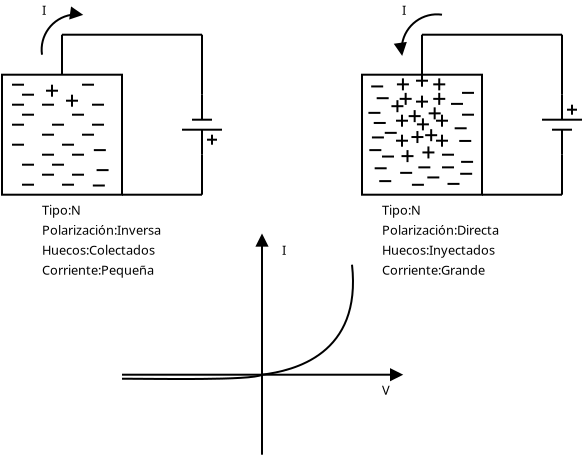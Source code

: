 <?xml version="1.0" encoding="UTF-8"?>
<dia:diagram xmlns:dia="http://www.lysator.liu.se/~alla/dia/">
  <dia:layer name="Fondo" visible="true" active="true">
    <dia:object type="Flowchart - Box" version="0" id="O0">
      <dia:attribute name="obj_pos">
        <dia:point val="15,10"/>
      </dia:attribute>
      <dia:attribute name="obj_bb">
        <dia:rectangle val="14.95,9.95;21.05,16.05"/>
      </dia:attribute>
      <dia:attribute name="elem_corner">
        <dia:point val="15,10"/>
      </dia:attribute>
      <dia:attribute name="elem_width">
        <dia:real val="6"/>
      </dia:attribute>
      <dia:attribute name="elem_height">
        <dia:real val="6"/>
      </dia:attribute>
      <dia:attribute name="show_background">
        <dia:boolean val="true"/>
      </dia:attribute>
      <dia:attribute name="padding">
        <dia:real val="0.5"/>
      </dia:attribute>
      <dia:attribute name="text">
        <dia:composite type="text">
          <dia:attribute name="string">
            <dia:string>##</dia:string>
          </dia:attribute>
          <dia:attribute name="font">
            <dia:font family="sans" style="0" name="Helvetica"/>
          </dia:attribute>
          <dia:attribute name="height">
            <dia:real val="0.8"/>
          </dia:attribute>
          <dia:attribute name="pos">
            <dia:point val="18,13.195"/>
          </dia:attribute>
          <dia:attribute name="color">
            <dia:color val="#000000"/>
          </dia:attribute>
          <dia:attribute name="alignment">
            <dia:enum val="1"/>
          </dia:attribute>
        </dia:composite>
      </dia:attribute>
    </dia:object>
    <dia:object type="Circuit - Vertical Powersource (European)" version="1" id="O1">
      <dia:attribute name="obj_pos">
        <dia:point val="24,11"/>
      </dia:attribute>
      <dia:attribute name="obj_bb">
        <dia:rectangle val="24,11;26,14"/>
      </dia:attribute>
      <dia:attribute name="meta">
        <dia:composite type="dict"/>
      </dia:attribute>
      <dia:attribute name="elem_corner">
        <dia:point val="24,11"/>
      </dia:attribute>
      <dia:attribute name="elem_width">
        <dia:real val="2"/>
      </dia:attribute>
      <dia:attribute name="elem_height">
        <dia:real val="3.0"/>
      </dia:attribute>
      <dia:attribute name="line_width">
        <dia:real val="0.1"/>
      </dia:attribute>
      <dia:attribute name="line_colour">
        <dia:color val="#000000"/>
      </dia:attribute>
      <dia:attribute name="fill_colour">
        <dia:color val="#ffffff"/>
      </dia:attribute>
      <dia:attribute name="show_background">
        <dia:boolean val="true"/>
      </dia:attribute>
      <dia:attribute name="line_style">
        <dia:enum val="0"/>
        <dia:real val="1"/>
      </dia:attribute>
      <dia:attribute name="flip_horizontal">
        <dia:boolean val="false"/>
      </dia:attribute>
      <dia:attribute name="flip_vertical">
        <dia:boolean val="true"/>
      </dia:attribute>
      <dia:attribute name="subscale">
        <dia:real val="1"/>
      </dia:attribute>
    </dia:object>
    <dia:object type="Standard - Line" version="0" id="O2">
      <dia:attribute name="obj_pos">
        <dia:point val="21,16"/>
      </dia:attribute>
      <dia:attribute name="obj_bb">
        <dia:rectangle val="20.95,15.95;25.05,16.05"/>
      </dia:attribute>
      <dia:attribute name="conn_endpoints">
        <dia:point val="21,16"/>
        <dia:point val="25,16"/>
      </dia:attribute>
      <dia:attribute name="numcp">
        <dia:int val="1"/>
      </dia:attribute>
      <dia:connections>
        <dia:connection handle="0" to="O0" connection="15"/>
      </dia:connections>
    </dia:object>
    <dia:object type="Standard - Line" version="0" id="O3">
      <dia:attribute name="obj_pos">
        <dia:point val="25,14"/>
      </dia:attribute>
      <dia:attribute name="obj_bb">
        <dia:rectangle val="24.95,13.95;25.05,16.05"/>
      </dia:attribute>
      <dia:attribute name="conn_endpoints">
        <dia:point val="25,14"/>
        <dia:point val="25,16"/>
      </dia:attribute>
      <dia:attribute name="numcp">
        <dia:int val="1"/>
      </dia:attribute>
      <dia:connections>
        <dia:connection handle="0" to="O1" connection="0"/>
      </dia:connections>
    </dia:object>
    <dia:object type="Standard - Line" version="0" id="O4">
      <dia:attribute name="obj_pos">
        <dia:point val="25,11"/>
      </dia:attribute>
      <dia:attribute name="obj_bb">
        <dia:rectangle val="24.95,7.95;25.05,11.05"/>
      </dia:attribute>
      <dia:attribute name="conn_endpoints">
        <dia:point val="25,11"/>
        <dia:point val="25,8"/>
      </dia:attribute>
      <dia:attribute name="numcp">
        <dia:int val="1"/>
      </dia:attribute>
      <dia:connections>
        <dia:connection handle="0" to="O1" connection="1"/>
      </dia:connections>
    </dia:object>
    <dia:object type="Standard - Line" version="0" id="O5">
      <dia:attribute name="obj_pos">
        <dia:point val="25,8"/>
      </dia:attribute>
      <dia:attribute name="obj_bb">
        <dia:rectangle val="17.95,7.95;25.05,8.05"/>
      </dia:attribute>
      <dia:attribute name="conn_endpoints">
        <dia:point val="25,8"/>
        <dia:point val="18,8"/>
      </dia:attribute>
      <dia:attribute name="numcp">
        <dia:int val="1"/>
      </dia:attribute>
    </dia:object>
    <dia:object type="Standard - Line" version="0" id="O6">
      <dia:attribute name="obj_pos">
        <dia:point val="18,8"/>
      </dia:attribute>
      <dia:attribute name="obj_bb">
        <dia:rectangle val="17.95,7.95;18.05,10.05"/>
      </dia:attribute>
      <dia:attribute name="conn_endpoints">
        <dia:point val="18,8"/>
        <dia:point val="18,10"/>
      </dia:attribute>
      <dia:attribute name="numcp">
        <dia:int val="1"/>
      </dia:attribute>
      <dia:connections>
        <dia:connection handle="1" to="O0" connection="2"/>
      </dia:connections>
    </dia:object>
    <dia:object type="Flowchart - Box" version="0" id="O7">
      <dia:attribute name="obj_pos">
        <dia:point val="33,10"/>
      </dia:attribute>
      <dia:attribute name="obj_bb">
        <dia:rectangle val="32.95,9.95;39.05,16.05"/>
      </dia:attribute>
      <dia:attribute name="elem_corner">
        <dia:point val="33,10"/>
      </dia:attribute>
      <dia:attribute name="elem_width">
        <dia:real val="6"/>
      </dia:attribute>
      <dia:attribute name="elem_height">
        <dia:real val="6"/>
      </dia:attribute>
      <dia:attribute name="show_background">
        <dia:boolean val="true"/>
      </dia:attribute>
      <dia:attribute name="padding">
        <dia:real val="0.5"/>
      </dia:attribute>
      <dia:attribute name="text">
        <dia:composite type="text">
          <dia:attribute name="string">
            <dia:string>##</dia:string>
          </dia:attribute>
          <dia:attribute name="font">
            <dia:font family="sans" style="0" name="Helvetica"/>
          </dia:attribute>
          <dia:attribute name="height">
            <dia:real val="0.8"/>
          </dia:attribute>
          <dia:attribute name="pos">
            <dia:point val="36,13.195"/>
          </dia:attribute>
          <dia:attribute name="color">
            <dia:color val="#000000"/>
          </dia:attribute>
          <dia:attribute name="alignment">
            <dia:enum val="1"/>
          </dia:attribute>
        </dia:composite>
      </dia:attribute>
    </dia:object>
    <dia:object type="Circuit - Vertical Powersource (European)" version="1" id="O8">
      <dia:attribute name="obj_pos">
        <dia:point val="42,11"/>
      </dia:attribute>
      <dia:attribute name="obj_bb">
        <dia:rectangle val="42,11;44,14"/>
      </dia:attribute>
      <dia:attribute name="meta">
        <dia:composite type="dict"/>
      </dia:attribute>
      <dia:attribute name="elem_corner">
        <dia:point val="42,11"/>
      </dia:attribute>
      <dia:attribute name="elem_width">
        <dia:real val="2"/>
      </dia:attribute>
      <dia:attribute name="elem_height">
        <dia:real val="3.0"/>
      </dia:attribute>
      <dia:attribute name="line_width">
        <dia:real val="0.1"/>
      </dia:attribute>
      <dia:attribute name="line_colour">
        <dia:color val="#000000"/>
      </dia:attribute>
      <dia:attribute name="fill_colour">
        <dia:color val="#ffffff"/>
      </dia:attribute>
      <dia:attribute name="show_background">
        <dia:boolean val="true"/>
      </dia:attribute>
      <dia:attribute name="line_style">
        <dia:enum val="0"/>
        <dia:real val="1"/>
      </dia:attribute>
      <dia:attribute name="flip_horizontal">
        <dia:boolean val="false"/>
      </dia:attribute>
      <dia:attribute name="flip_vertical">
        <dia:boolean val="false"/>
      </dia:attribute>
      <dia:attribute name="subscale">
        <dia:real val="1"/>
      </dia:attribute>
    </dia:object>
    <dia:object type="Standard - Line" version="0" id="O9">
      <dia:attribute name="obj_pos">
        <dia:point val="39,16"/>
      </dia:attribute>
      <dia:attribute name="obj_bb">
        <dia:rectangle val="38.95,15.95;43.05,16.05"/>
      </dia:attribute>
      <dia:attribute name="conn_endpoints">
        <dia:point val="39,16"/>
        <dia:point val="43,16"/>
      </dia:attribute>
      <dia:attribute name="numcp">
        <dia:int val="1"/>
      </dia:attribute>
      <dia:connections>
        <dia:connection handle="0" to="O7" connection="15"/>
      </dia:connections>
    </dia:object>
    <dia:object type="Standard - Line" version="0" id="O10">
      <dia:attribute name="obj_pos">
        <dia:point val="43,14"/>
      </dia:attribute>
      <dia:attribute name="obj_bb">
        <dia:rectangle val="42.95,13.95;43.05,16.05"/>
      </dia:attribute>
      <dia:attribute name="conn_endpoints">
        <dia:point val="43,14"/>
        <dia:point val="43,16"/>
      </dia:attribute>
      <dia:attribute name="numcp">
        <dia:int val="1"/>
      </dia:attribute>
      <dia:connections>
        <dia:connection handle="0" to="O8" connection="1"/>
      </dia:connections>
    </dia:object>
    <dia:object type="Standard - Line" version="0" id="O11">
      <dia:attribute name="obj_pos">
        <dia:point val="43,11"/>
      </dia:attribute>
      <dia:attribute name="obj_bb">
        <dia:rectangle val="42.95,7.95;43.05,11.05"/>
      </dia:attribute>
      <dia:attribute name="conn_endpoints">
        <dia:point val="43,11"/>
        <dia:point val="43,8"/>
      </dia:attribute>
      <dia:attribute name="numcp">
        <dia:int val="1"/>
      </dia:attribute>
      <dia:connections>
        <dia:connection handle="0" to="O8" connection="0"/>
      </dia:connections>
    </dia:object>
    <dia:object type="Standard - Line" version="0" id="O12">
      <dia:attribute name="obj_pos">
        <dia:point val="43,8"/>
      </dia:attribute>
      <dia:attribute name="obj_bb">
        <dia:rectangle val="35.95,7.95;43.05,8.05"/>
      </dia:attribute>
      <dia:attribute name="conn_endpoints">
        <dia:point val="43,8"/>
        <dia:point val="36,8"/>
      </dia:attribute>
      <dia:attribute name="numcp">
        <dia:int val="1"/>
      </dia:attribute>
    </dia:object>
    <dia:object type="Standard - Line" version="0" id="O13">
      <dia:attribute name="obj_pos">
        <dia:point val="36,8"/>
      </dia:attribute>
      <dia:attribute name="obj_bb">
        <dia:rectangle val="35.95,7.95;36.05,10.05"/>
      </dia:attribute>
      <dia:attribute name="conn_endpoints">
        <dia:point val="36,8"/>
        <dia:point val="36,10"/>
      </dia:attribute>
      <dia:attribute name="numcp">
        <dia:int val="1"/>
      </dia:attribute>
      <dia:connections>
        <dia:connection handle="1" to="O7" connection="2"/>
      </dia:connections>
    </dia:object>
    <dia:group>
      <dia:object type="Standard - Line" version="0" id="O14">
        <dia:attribute name="obj_pos">
          <dia:point val="17.5,10.5"/>
        </dia:attribute>
        <dia:attribute name="obj_bb">
          <dia:rectangle val="17.45,10.45;17.55,11.15"/>
        </dia:attribute>
        <dia:attribute name="conn_endpoints">
          <dia:point val="17.5,10.5"/>
          <dia:point val="17.5,11.1"/>
        </dia:attribute>
        <dia:attribute name="numcp">
          <dia:int val="1"/>
        </dia:attribute>
      </dia:object>
      <dia:object type="Standard - Line" version="0" id="O15">
        <dia:attribute name="obj_pos">
          <dia:point val="17.2,10.8"/>
        </dia:attribute>
        <dia:attribute name="obj_bb">
          <dia:rectangle val="17.15,10.75;17.85,10.85"/>
        </dia:attribute>
        <dia:attribute name="conn_endpoints">
          <dia:point val="17.2,10.8"/>
          <dia:point val="17.8,10.8"/>
        </dia:attribute>
        <dia:attribute name="numcp">
          <dia:int val="1"/>
        </dia:attribute>
      </dia:object>
    </dia:group>
    <dia:group>
      <dia:object type="Standard - Line" version="0" id="O16">
        <dia:attribute name="obj_pos">
          <dia:point val="18.5,11"/>
        </dia:attribute>
        <dia:attribute name="obj_bb">
          <dia:rectangle val="18.45,10.95;18.55,11.65"/>
        </dia:attribute>
        <dia:attribute name="conn_endpoints">
          <dia:point val="18.5,11"/>
          <dia:point val="18.5,11.6"/>
        </dia:attribute>
        <dia:attribute name="numcp">
          <dia:int val="1"/>
        </dia:attribute>
      </dia:object>
      <dia:object type="Standard - Line" version="0" id="O17">
        <dia:attribute name="obj_pos">
          <dia:point val="18.2,11.3"/>
        </dia:attribute>
        <dia:attribute name="obj_bb">
          <dia:rectangle val="18.15,11.25;18.85,11.35"/>
        </dia:attribute>
        <dia:attribute name="conn_endpoints">
          <dia:point val="18.2,11.3"/>
          <dia:point val="18.8,11.3"/>
        </dia:attribute>
        <dia:attribute name="numcp">
          <dia:int val="1"/>
        </dia:attribute>
      </dia:object>
    </dia:group>
    <dia:object type="Standard - Line" version="0" id="O18">
      <dia:attribute name="obj_pos">
        <dia:point val="16,11"/>
      </dia:attribute>
      <dia:attribute name="obj_bb">
        <dia:rectangle val="15.95,10.95;16.65,11.05"/>
      </dia:attribute>
      <dia:attribute name="conn_endpoints">
        <dia:point val="16,11"/>
        <dia:point val="16.6,11"/>
      </dia:attribute>
      <dia:attribute name="numcp">
        <dia:int val="1"/>
      </dia:attribute>
    </dia:object>
    <dia:object type="Standard - Line" version="0" id="O19">
      <dia:attribute name="obj_pos">
        <dia:point val="15.5,10.5"/>
      </dia:attribute>
      <dia:attribute name="obj_bb">
        <dia:rectangle val="15.45,10.45;16.15,10.55"/>
      </dia:attribute>
      <dia:attribute name="conn_endpoints">
        <dia:point val="15.5,10.5"/>
        <dia:point val="16.1,10.5"/>
      </dia:attribute>
      <dia:attribute name="numcp">
        <dia:int val="1"/>
      </dia:attribute>
    </dia:object>
    <dia:object type="Standard - Line" version="0" id="O20">
      <dia:attribute name="obj_pos">
        <dia:point val="15.5,11.5"/>
      </dia:attribute>
      <dia:attribute name="obj_bb">
        <dia:rectangle val="15.45,11.45;16.15,11.55"/>
      </dia:attribute>
      <dia:attribute name="conn_endpoints">
        <dia:point val="15.5,11.5"/>
        <dia:point val="16.1,11.5"/>
      </dia:attribute>
      <dia:attribute name="numcp">
        <dia:int val="1"/>
      </dia:attribute>
    </dia:object>
    <dia:object type="Standard - Line" version="0" id="O21">
      <dia:attribute name="obj_pos">
        <dia:point val="17,11.5"/>
      </dia:attribute>
      <dia:attribute name="obj_bb">
        <dia:rectangle val="16.95,11.45;17.65,11.55"/>
      </dia:attribute>
      <dia:attribute name="conn_endpoints">
        <dia:point val="17,11.5"/>
        <dia:point val="17.6,11.5"/>
      </dia:attribute>
      <dia:attribute name="numcp">
        <dia:int val="1"/>
      </dia:attribute>
    </dia:object>
    <dia:object type="Standard - Line" version="0" id="O22">
      <dia:attribute name="obj_pos">
        <dia:point val="19,10.5"/>
      </dia:attribute>
      <dia:attribute name="obj_bb">
        <dia:rectangle val="18.95,10.45;19.65,10.55"/>
      </dia:attribute>
      <dia:attribute name="conn_endpoints">
        <dia:point val="19,10.5"/>
        <dia:point val="19.6,10.5"/>
      </dia:attribute>
      <dia:attribute name="numcp">
        <dia:int val="1"/>
      </dia:attribute>
    </dia:object>
    <dia:object type="Standard - Line" version="0" id="O23">
      <dia:attribute name="obj_pos">
        <dia:point val="19.5,11.5"/>
      </dia:attribute>
      <dia:attribute name="obj_bb">
        <dia:rectangle val="19.45,11.45;20.15,11.55"/>
      </dia:attribute>
      <dia:attribute name="conn_endpoints">
        <dia:point val="19.5,11.5"/>
        <dia:point val="20.1,11.5"/>
      </dia:attribute>
      <dia:attribute name="numcp">
        <dia:int val="1"/>
      </dia:attribute>
    </dia:object>
    <dia:object type="Standard - Line" version="0" id="O24">
      <dia:attribute name="obj_pos">
        <dia:point val="16,12"/>
      </dia:attribute>
      <dia:attribute name="obj_bb">
        <dia:rectangle val="15.95,11.95;16.65,12.05"/>
      </dia:attribute>
      <dia:attribute name="conn_endpoints">
        <dia:point val="16,12"/>
        <dia:point val="16.6,12"/>
      </dia:attribute>
      <dia:attribute name="numcp">
        <dia:int val="1"/>
      </dia:attribute>
    </dia:object>
    <dia:object type="Standard - Line" version="0" id="O25">
      <dia:attribute name="obj_pos">
        <dia:point val="17.5,12.5"/>
      </dia:attribute>
      <dia:attribute name="obj_bb">
        <dia:rectangle val="17.45,12.45;18.15,12.55"/>
      </dia:attribute>
      <dia:attribute name="conn_endpoints">
        <dia:point val="17.5,12.5"/>
        <dia:point val="18.1,12.5"/>
      </dia:attribute>
      <dia:attribute name="numcp">
        <dia:int val="1"/>
      </dia:attribute>
    </dia:object>
    <dia:object type="Standard - Line" version="0" id="O26">
      <dia:attribute name="obj_pos">
        <dia:point val="18.5,12"/>
      </dia:attribute>
      <dia:attribute name="obj_bb">
        <dia:rectangle val="18.45,11.95;19.15,12.05"/>
      </dia:attribute>
      <dia:attribute name="conn_endpoints">
        <dia:point val="18.5,12"/>
        <dia:point val="19.1,12"/>
      </dia:attribute>
      <dia:attribute name="numcp">
        <dia:int val="1"/>
      </dia:attribute>
    </dia:object>
    <dia:object type="Standard - Line" version="0" id="O27">
      <dia:attribute name="obj_pos">
        <dia:point val="15.5,12.5"/>
      </dia:attribute>
      <dia:attribute name="obj_bb">
        <dia:rectangle val="15.45,12.45;16.15,12.55"/>
      </dia:attribute>
      <dia:attribute name="conn_endpoints">
        <dia:point val="15.5,12.5"/>
        <dia:point val="16.1,12.5"/>
      </dia:attribute>
      <dia:attribute name="numcp">
        <dia:int val="1"/>
      </dia:attribute>
    </dia:object>
    <dia:object type="Standard - Line" version="0" id="O28">
      <dia:attribute name="obj_pos">
        <dia:point val="17,13"/>
      </dia:attribute>
      <dia:attribute name="obj_bb">
        <dia:rectangle val="16.95,12.95;17.65,13.05"/>
      </dia:attribute>
      <dia:attribute name="conn_endpoints">
        <dia:point val="17,13"/>
        <dia:point val="17.6,13"/>
      </dia:attribute>
      <dia:attribute name="numcp">
        <dia:int val="1"/>
      </dia:attribute>
    </dia:object>
    <dia:object type="Standard - Line" version="0" id="O29">
      <dia:attribute name="obj_pos">
        <dia:point val="18,13.5"/>
      </dia:attribute>
      <dia:attribute name="obj_bb">
        <dia:rectangle val="17.95,13.45;18.65,13.55"/>
      </dia:attribute>
      <dia:attribute name="conn_endpoints">
        <dia:point val="18,13.5"/>
        <dia:point val="18.6,13.5"/>
      </dia:attribute>
      <dia:attribute name="numcp">
        <dia:int val="1"/>
      </dia:attribute>
    </dia:object>
    <dia:object type="Standard - Line" version="0" id="O30">
      <dia:attribute name="obj_pos">
        <dia:point val="19,13"/>
      </dia:attribute>
      <dia:attribute name="obj_bb">
        <dia:rectangle val="18.95,12.95;19.65,13.05"/>
      </dia:attribute>
      <dia:attribute name="conn_endpoints">
        <dia:point val="19,13"/>
        <dia:point val="19.6,13"/>
      </dia:attribute>
      <dia:attribute name="numcp">
        <dia:int val="1"/>
      </dia:attribute>
    </dia:object>
    <dia:object type="Standard - Line" version="0" id="O31">
      <dia:attribute name="obj_pos">
        <dia:point val="15.5,13.5"/>
      </dia:attribute>
      <dia:attribute name="obj_bb">
        <dia:rectangle val="15.45,13.45;16.15,13.55"/>
      </dia:attribute>
      <dia:attribute name="conn_endpoints">
        <dia:point val="15.5,13.5"/>
        <dia:point val="16.1,13.5"/>
      </dia:attribute>
      <dia:attribute name="numcp">
        <dia:int val="1"/>
      </dia:attribute>
    </dia:object>
    <dia:object type="Standard - Line" version="0" id="O32">
      <dia:attribute name="obj_pos">
        <dia:point val="19.5,12.5"/>
      </dia:attribute>
      <dia:attribute name="obj_bb">
        <dia:rectangle val="19.45,12.45;20.15,12.55"/>
      </dia:attribute>
      <dia:attribute name="conn_endpoints">
        <dia:point val="19.5,12.5"/>
        <dia:point val="20.1,12.5"/>
      </dia:attribute>
      <dia:attribute name="numcp">
        <dia:int val="1"/>
      </dia:attribute>
    </dia:object>
    <dia:object type="Standard - Line" version="0" id="O33">
      <dia:attribute name="obj_pos">
        <dia:point val="19.592,13.771"/>
      </dia:attribute>
      <dia:attribute name="obj_bb">
        <dia:rectangle val="19.542,13.721;20.242,13.821"/>
      </dia:attribute>
      <dia:attribute name="conn_endpoints">
        <dia:point val="19.592,13.771"/>
        <dia:point val="20.192,13.771"/>
      </dia:attribute>
      <dia:attribute name="numcp">
        <dia:int val="1"/>
      </dia:attribute>
    </dia:object>
    <dia:object type="Standard - Line" version="0" id="O34">
      <dia:attribute name="obj_pos">
        <dia:point val="17,14"/>
      </dia:attribute>
      <dia:attribute name="obj_bb">
        <dia:rectangle val="16.95,13.95;17.65,14.05"/>
      </dia:attribute>
      <dia:attribute name="conn_endpoints">
        <dia:point val="17,14"/>
        <dia:point val="17.6,14"/>
      </dia:attribute>
      <dia:attribute name="numcp">
        <dia:int val="1"/>
      </dia:attribute>
    </dia:object>
    <dia:object type="Standard - Line" version="0" id="O35">
      <dia:attribute name="obj_pos">
        <dia:point val="16,14.5"/>
      </dia:attribute>
      <dia:attribute name="obj_bb">
        <dia:rectangle val="15.95,14.45;16.65,14.55"/>
      </dia:attribute>
      <dia:attribute name="conn_endpoints">
        <dia:point val="16,14.5"/>
        <dia:point val="16.6,14.5"/>
      </dia:attribute>
      <dia:attribute name="numcp">
        <dia:int val="1"/>
      </dia:attribute>
    </dia:object>
    <dia:object type="Standard - Line" version="0" id="O36">
      <dia:attribute name="obj_pos">
        <dia:point val="18.5,14"/>
      </dia:attribute>
      <dia:attribute name="obj_bb">
        <dia:rectangle val="18.45,13.95;19.15,14.05"/>
      </dia:attribute>
      <dia:attribute name="conn_endpoints">
        <dia:point val="18.5,14"/>
        <dia:point val="19.1,14"/>
      </dia:attribute>
      <dia:attribute name="numcp">
        <dia:int val="1"/>
      </dia:attribute>
    </dia:object>
    <dia:object type="Standard - Line" version="0" id="O37">
      <dia:attribute name="obj_pos">
        <dia:point val="16,15.5"/>
      </dia:attribute>
      <dia:attribute name="obj_bb">
        <dia:rectangle val="15.95,15.45;16.65,15.55"/>
      </dia:attribute>
      <dia:attribute name="conn_endpoints">
        <dia:point val="16,15.5"/>
        <dia:point val="16.6,15.5"/>
      </dia:attribute>
      <dia:attribute name="numcp">
        <dia:int val="1"/>
      </dia:attribute>
    </dia:object>
    <dia:object type="Standard - Line" version="0" id="O38">
      <dia:attribute name="obj_pos">
        <dia:point val="19.729,14.771"/>
      </dia:attribute>
      <dia:attribute name="obj_bb">
        <dia:rectangle val="19.679,14.721;20.379,14.821"/>
      </dia:attribute>
      <dia:attribute name="conn_endpoints">
        <dia:point val="19.729,14.771"/>
        <dia:point val="20.329,14.771"/>
      </dia:attribute>
      <dia:attribute name="numcp">
        <dia:int val="1"/>
      </dia:attribute>
    </dia:object>
    <dia:object type="Standard - Line" version="0" id="O39">
      <dia:attribute name="obj_pos">
        <dia:point val="18.5,15"/>
      </dia:attribute>
      <dia:attribute name="obj_bb">
        <dia:rectangle val="18.45,14.95;19.15,15.05"/>
      </dia:attribute>
      <dia:attribute name="conn_endpoints">
        <dia:point val="18.5,15"/>
        <dia:point val="19.1,15"/>
      </dia:attribute>
      <dia:attribute name="numcp">
        <dia:int val="1"/>
      </dia:attribute>
    </dia:object>
    <dia:object type="Standard - Line" version="0" id="O40">
      <dia:attribute name="obj_pos">
        <dia:point val="17.5,14.5"/>
      </dia:attribute>
      <dia:attribute name="obj_bb">
        <dia:rectangle val="17.45,14.45;18.15,14.55"/>
      </dia:attribute>
      <dia:attribute name="conn_endpoints">
        <dia:point val="17.5,14.5"/>
        <dia:point val="18.1,14.5"/>
      </dia:attribute>
      <dia:attribute name="numcp">
        <dia:int val="1"/>
      </dia:attribute>
    </dia:object>
    <dia:object type="Standard - Line" version="0" id="O41">
      <dia:attribute name="obj_pos">
        <dia:point val="18,15.5"/>
      </dia:attribute>
      <dia:attribute name="obj_bb">
        <dia:rectangle val="17.95,15.45;18.65,15.55"/>
      </dia:attribute>
      <dia:attribute name="conn_endpoints">
        <dia:point val="18,15.5"/>
        <dia:point val="18.6,15.5"/>
      </dia:attribute>
      <dia:attribute name="numcp">
        <dia:int val="1"/>
      </dia:attribute>
    </dia:object>
    <dia:object type="Standard - Line" version="0" id="O42">
      <dia:attribute name="obj_pos">
        <dia:point val="17,15"/>
      </dia:attribute>
      <dia:attribute name="obj_bb">
        <dia:rectangle val="16.95,14.95;17.65,15.05"/>
      </dia:attribute>
      <dia:attribute name="conn_endpoints">
        <dia:point val="17,15"/>
        <dia:point val="17.6,15"/>
      </dia:attribute>
      <dia:attribute name="numcp">
        <dia:int val="1"/>
      </dia:attribute>
    </dia:object>
    <dia:object type="Standard - Arc" version="0" id="O43">
      <dia:attribute name="obj_pos">
        <dia:point val="17,9"/>
      </dia:attribute>
      <dia:attribute name="obj_bb">
        <dia:rectangle val="16.929,6.588;19.071,9.071"/>
      </dia:attribute>
      <dia:attribute name="conn_endpoints">
        <dia:point val="17,9"/>
        <dia:point val="19,7"/>
      </dia:attribute>
      <dia:attribute name="curve_distance">
        <dia:real val="-0.707"/>
      </dia:attribute>
      <dia:attribute name="line_width">
        <dia:real val="0.1"/>
      </dia:attribute>
      <dia:attribute name="end_arrow">
        <dia:enum val="3"/>
      </dia:attribute>
      <dia:attribute name="end_arrow_length">
        <dia:real val="0.5"/>
      </dia:attribute>
      <dia:attribute name="end_arrow_width">
        <dia:real val="0.5"/>
      </dia:attribute>
    </dia:object>
    <dia:object type="Standard - Text" version="1" id="O44">
      <dia:attribute name="obj_pos">
        <dia:point val="17,7"/>
      </dia:attribute>
      <dia:attribute name="obj_bb">
        <dia:rectangle val="17,6.405;17.19,7.152"/>
      </dia:attribute>
      <dia:attribute name="text">
        <dia:composite type="text">
          <dia:attribute name="string">
            <dia:string>#I#</dia:string>
          </dia:attribute>
          <dia:attribute name="font">
            <dia:font family="sans" style="0" name="Helvetica"/>
          </dia:attribute>
          <dia:attribute name="height">
            <dia:real val="0.8"/>
          </dia:attribute>
          <dia:attribute name="pos">
            <dia:point val="17,7"/>
          </dia:attribute>
          <dia:attribute name="color">
            <dia:color val="#000000"/>
          </dia:attribute>
          <dia:attribute name="alignment">
            <dia:enum val="0"/>
          </dia:attribute>
        </dia:composite>
      </dia:attribute>
      <dia:attribute name="valign">
        <dia:enum val="3"/>
      </dia:attribute>
    </dia:object>
    <dia:group>
      <dia:object type="Standard - Line" version="0" id="O45">
        <dia:attribute name="obj_pos">
          <dia:point val="36,11.046"/>
        </dia:attribute>
        <dia:attribute name="obj_bb">
          <dia:rectangle val="35.95,10.996;36.05,11.696"/>
        </dia:attribute>
        <dia:attribute name="conn_endpoints">
          <dia:point val="36,11.046"/>
          <dia:point val="36,11.646"/>
        </dia:attribute>
        <dia:attribute name="numcp">
          <dia:int val="1"/>
        </dia:attribute>
      </dia:object>
      <dia:object type="Standard - Line" version="0" id="O46">
        <dia:attribute name="obj_pos">
          <dia:point val="35.7,11.346"/>
        </dia:attribute>
        <dia:attribute name="obj_bb">
          <dia:rectangle val="35.65,11.296;36.35,11.396"/>
        </dia:attribute>
        <dia:attribute name="conn_endpoints">
          <dia:point val="35.7,11.346"/>
          <dia:point val="36.3,11.346"/>
        </dia:attribute>
        <dia:attribute name="numcp">
          <dia:int val="1"/>
        </dia:attribute>
      </dia:object>
    </dia:group>
    <dia:group>
      <dia:object type="Standard - Line" version="0" id="O47">
        <dia:attribute name="obj_pos">
          <dia:point val="35.046,10.183"/>
        </dia:attribute>
        <dia:attribute name="obj_bb">
          <dia:rectangle val="34.996,10.133;35.096,10.833"/>
        </dia:attribute>
        <dia:attribute name="conn_endpoints">
          <dia:point val="35.046,10.183"/>
          <dia:point val="35.046,10.783"/>
        </dia:attribute>
        <dia:attribute name="numcp">
          <dia:int val="1"/>
        </dia:attribute>
      </dia:object>
      <dia:object type="Standard - Line" version="0" id="O48">
        <dia:attribute name="obj_pos">
          <dia:point val="34.746,10.483"/>
        </dia:attribute>
        <dia:attribute name="obj_bb">
          <dia:rectangle val="34.696,10.433;35.396,10.533"/>
        </dia:attribute>
        <dia:attribute name="conn_endpoints">
          <dia:point val="34.746,10.483"/>
          <dia:point val="35.346,10.483"/>
        </dia:attribute>
        <dia:attribute name="numcp">
          <dia:int val="1"/>
        </dia:attribute>
      </dia:object>
    </dia:group>
    <dia:group>
      <dia:object type="Standard - Line" version="0" id="O49">
        <dia:attribute name="obj_pos">
          <dia:point val="36.862,10.183"/>
        </dia:attribute>
        <dia:attribute name="obj_bb">
          <dia:rectangle val="36.812,10.133;36.913,10.833"/>
        </dia:attribute>
        <dia:attribute name="conn_endpoints">
          <dia:point val="36.862,10.183"/>
          <dia:point val="36.862,10.783"/>
        </dia:attribute>
        <dia:attribute name="numcp">
          <dia:int val="1"/>
        </dia:attribute>
      </dia:object>
      <dia:object type="Standard - Line" version="0" id="O50">
        <dia:attribute name="obj_pos">
          <dia:point val="36.562,10.483"/>
        </dia:attribute>
        <dia:attribute name="obj_bb">
          <dia:rectangle val="36.513,10.433;37.212,10.533"/>
        </dia:attribute>
        <dia:attribute name="conn_endpoints">
          <dia:point val="36.562,10.483"/>
          <dia:point val="37.163,10.483"/>
        </dia:attribute>
        <dia:attribute name="numcp">
          <dia:int val="1"/>
        </dia:attribute>
      </dia:object>
    </dia:group>
    <dia:group>
      <dia:object type="Standard - Line" version="0" id="O51">
        <dia:attribute name="obj_pos">
          <dia:point val="35.183,10.908"/>
        </dia:attribute>
        <dia:attribute name="obj_bb">
          <dia:rectangle val="35.133,10.858;35.233,11.558"/>
        </dia:attribute>
        <dia:attribute name="conn_endpoints">
          <dia:point val="35.183,10.908"/>
          <dia:point val="35.183,11.508"/>
        </dia:attribute>
        <dia:attribute name="numcp">
          <dia:int val="1"/>
        </dia:attribute>
      </dia:object>
      <dia:object type="Standard - Line" version="0" id="O52">
        <dia:attribute name="obj_pos">
          <dia:point val="34.883,11.208"/>
        </dia:attribute>
        <dia:attribute name="obj_bb">
          <dia:rectangle val="34.833,11.158;35.533,11.258"/>
        </dia:attribute>
        <dia:attribute name="conn_endpoints">
          <dia:point val="34.883,11.208"/>
          <dia:point val="35.483,11.208"/>
        </dia:attribute>
        <dia:attribute name="numcp">
          <dia:int val="1"/>
        </dia:attribute>
      </dia:object>
    </dia:group>
    <dia:group>
      <dia:object type="Standard - Line" version="0" id="O53">
        <dia:attribute name="obj_pos">
          <dia:point val="36,10"/>
        </dia:attribute>
        <dia:attribute name="obj_bb">
          <dia:rectangle val="35.95,9.95;36.05,10.65"/>
        </dia:attribute>
        <dia:attribute name="conn_endpoints">
          <dia:point val="36,10"/>
          <dia:point val="36,10.6"/>
        </dia:attribute>
        <dia:attribute name="numcp">
          <dia:int val="1"/>
        </dia:attribute>
      </dia:object>
      <dia:object type="Standard - Line" version="0" id="O54">
        <dia:attribute name="obj_pos">
          <dia:point val="35.7,10.3"/>
        </dia:attribute>
        <dia:attribute name="obj_bb">
          <dia:rectangle val="35.65,10.25;36.35,10.35"/>
        </dia:attribute>
        <dia:attribute name="conn_endpoints">
          <dia:point val="35.7,10.3"/>
          <dia:point val="36.3,10.3"/>
        </dia:attribute>
        <dia:attribute name="numcp">
          <dia:int val="1"/>
        </dia:attribute>
      </dia:object>
    </dia:group>
    <dia:group>
      <dia:object type="Standard - Line" version="0" id="O55">
        <dia:attribute name="obj_pos">
          <dia:point val="36.862,10.908"/>
        </dia:attribute>
        <dia:attribute name="obj_bb">
          <dia:rectangle val="36.812,10.858;36.913,11.558"/>
        </dia:attribute>
        <dia:attribute name="conn_endpoints">
          <dia:point val="36.862,10.908"/>
          <dia:point val="36.862,11.508"/>
        </dia:attribute>
        <dia:attribute name="numcp">
          <dia:int val="1"/>
        </dia:attribute>
      </dia:object>
      <dia:object type="Standard - Line" version="0" id="O56">
        <dia:attribute name="obj_pos">
          <dia:point val="36.562,11.208"/>
        </dia:attribute>
        <dia:attribute name="obj_bb">
          <dia:rectangle val="36.513,11.158;37.212,11.258"/>
        </dia:attribute>
        <dia:attribute name="conn_endpoints">
          <dia:point val="36.562,11.208"/>
          <dia:point val="37.163,11.208"/>
        </dia:attribute>
        <dia:attribute name="numcp">
          <dia:int val="1"/>
        </dia:attribute>
      </dia:object>
    </dia:group>
    <dia:group>
      <dia:object type="Standard - Line" version="0" id="O57">
        <dia:attribute name="obj_pos">
          <dia:point val="34.771,11.275"/>
        </dia:attribute>
        <dia:attribute name="obj_bb">
          <dia:rectangle val="34.721,11.225;34.821,11.925"/>
        </dia:attribute>
        <dia:attribute name="conn_endpoints">
          <dia:point val="34.771,11.275"/>
          <dia:point val="34.771,11.875"/>
        </dia:attribute>
        <dia:attribute name="numcp">
          <dia:int val="1"/>
        </dia:attribute>
      </dia:object>
      <dia:object type="Standard - Line" version="0" id="O58">
        <dia:attribute name="obj_pos">
          <dia:point val="34.471,11.575"/>
        </dia:attribute>
        <dia:attribute name="obj_bb">
          <dia:rectangle val="34.421,11.525;35.121,11.625"/>
        </dia:attribute>
        <dia:attribute name="conn_endpoints">
          <dia:point val="34.471,11.575"/>
          <dia:point val="35.071,11.575"/>
        </dia:attribute>
        <dia:attribute name="numcp">
          <dia:int val="1"/>
        </dia:attribute>
      </dia:object>
    </dia:group>
    <dia:group>
      <dia:object type="Standard - Line" version="0" id="O59">
        <dia:attribute name="obj_pos">
          <dia:point val="36.459,12.725"/>
        </dia:attribute>
        <dia:attribute name="obj_bb">
          <dia:rectangle val="36.408,12.675;36.508,13.375"/>
        </dia:attribute>
        <dia:attribute name="conn_endpoints">
          <dia:point val="36.459,12.725"/>
          <dia:point val="36.459,13.325"/>
        </dia:attribute>
        <dia:attribute name="numcp">
          <dia:int val="1"/>
        </dia:attribute>
      </dia:object>
      <dia:object type="Standard - Line" version="0" id="O60">
        <dia:attribute name="obj_pos">
          <dia:point val="36.158,13.025"/>
        </dia:attribute>
        <dia:attribute name="obj_bb">
          <dia:rectangle val="36.108,12.975;36.809,13.075"/>
        </dia:attribute>
        <dia:attribute name="conn_endpoints">
          <dia:point val="36.158,13.025"/>
          <dia:point val="36.758,13.025"/>
        </dia:attribute>
        <dia:attribute name="numcp">
          <dia:int val="1"/>
        </dia:attribute>
      </dia:object>
    </dia:group>
    <dia:group>
      <dia:object type="Standard - Line" version="0" id="O61">
        <dia:attribute name="obj_pos">
          <dia:point val="36.633,11.633"/>
        </dia:attribute>
        <dia:attribute name="obj_bb">
          <dia:rectangle val="36.583,11.583;36.683,12.283"/>
        </dia:attribute>
        <dia:attribute name="conn_endpoints">
          <dia:point val="36.633,11.633"/>
          <dia:point val="36.633,12.233"/>
        </dia:attribute>
        <dia:attribute name="numcp">
          <dia:int val="1"/>
        </dia:attribute>
      </dia:object>
      <dia:object type="Standard - Line" version="0" id="O62">
        <dia:attribute name="obj_pos">
          <dia:point val="36.333,11.933"/>
        </dia:attribute>
        <dia:attribute name="obj_bb">
          <dia:rectangle val="36.283,11.883;36.983,11.983"/>
        </dia:attribute>
        <dia:attribute name="conn_endpoints">
          <dia:point val="36.333,11.933"/>
          <dia:point val="36.933,11.933"/>
        </dia:attribute>
        <dia:attribute name="numcp">
          <dia:int val="1"/>
        </dia:attribute>
      </dia:object>
    </dia:group>
    <dia:group>
      <dia:object type="Standard - Line" version="0" id="O63">
        <dia:attribute name="obj_pos">
          <dia:point val="35.633,11.771"/>
        </dia:attribute>
        <dia:attribute name="obj_bb">
          <dia:rectangle val="35.583,11.721;35.683,12.421"/>
        </dia:attribute>
        <dia:attribute name="conn_endpoints">
          <dia:point val="35.633,11.771"/>
          <dia:point val="35.633,12.371"/>
        </dia:attribute>
        <dia:attribute name="numcp">
          <dia:int val="1"/>
        </dia:attribute>
      </dia:object>
      <dia:object type="Standard - Line" version="0" id="O64">
        <dia:attribute name="obj_pos">
          <dia:point val="35.333,12.071"/>
        </dia:attribute>
        <dia:attribute name="obj_bb">
          <dia:rectangle val="35.283,12.021;35.983,12.121"/>
        </dia:attribute>
        <dia:attribute name="conn_endpoints">
          <dia:point val="35.333,12.071"/>
          <dia:point val="35.933,12.071"/>
        </dia:attribute>
        <dia:attribute name="numcp">
          <dia:int val="1"/>
        </dia:attribute>
      </dia:object>
    </dia:group>
    <dia:group>
      <dia:object type="Standard - Line" version="0" id="O65">
        <dia:attribute name="obj_pos">
          <dia:point val="37,12"/>
        </dia:attribute>
        <dia:attribute name="obj_bb">
          <dia:rectangle val="36.95,11.95;37.05,12.65"/>
        </dia:attribute>
        <dia:attribute name="conn_endpoints">
          <dia:point val="37,12"/>
          <dia:point val="37,12.6"/>
        </dia:attribute>
        <dia:attribute name="numcp">
          <dia:int val="1"/>
        </dia:attribute>
      </dia:object>
      <dia:object type="Standard - Line" version="0" id="O66">
        <dia:attribute name="obj_pos">
          <dia:point val="36.7,12.3"/>
        </dia:attribute>
        <dia:attribute name="obj_bb">
          <dia:rectangle val="36.65,12.25;37.35,12.35"/>
        </dia:attribute>
        <dia:attribute name="conn_endpoints">
          <dia:point val="36.7,12.3"/>
          <dia:point val="37.3,12.3"/>
        </dia:attribute>
        <dia:attribute name="numcp">
          <dia:int val="1"/>
        </dia:attribute>
      </dia:object>
    </dia:group>
    <dia:group>
      <dia:object type="Standard - Line" version="0" id="O67">
        <dia:attribute name="obj_pos">
          <dia:point val="36.046,12.183"/>
        </dia:attribute>
        <dia:attribute name="obj_bb">
          <dia:rectangle val="35.996,12.133;36.096,12.833"/>
        </dia:attribute>
        <dia:attribute name="conn_endpoints">
          <dia:point val="36.046,12.183"/>
          <dia:point val="36.046,12.783"/>
        </dia:attribute>
        <dia:attribute name="numcp">
          <dia:int val="1"/>
        </dia:attribute>
      </dia:object>
      <dia:object type="Standard - Line" version="0" id="O68">
        <dia:attribute name="obj_pos">
          <dia:point val="35.746,12.483"/>
        </dia:attribute>
        <dia:attribute name="obj_bb">
          <dia:rectangle val="35.696,12.433;36.396,12.533"/>
        </dia:attribute>
        <dia:attribute name="conn_endpoints">
          <dia:point val="35.746,12.483"/>
          <dia:point val="36.346,12.483"/>
        </dia:attribute>
        <dia:attribute name="numcp">
          <dia:int val="1"/>
        </dia:attribute>
      </dia:object>
    </dia:group>
    <dia:group>
      <dia:object type="Standard - Line" version="0" id="O69">
        <dia:attribute name="obj_pos">
          <dia:point val="35,12"/>
        </dia:attribute>
        <dia:attribute name="obj_bb">
          <dia:rectangle val="34.95,11.95;35.05,12.65"/>
        </dia:attribute>
        <dia:attribute name="conn_endpoints">
          <dia:point val="35,12"/>
          <dia:point val="35,12.6"/>
        </dia:attribute>
        <dia:attribute name="numcp">
          <dia:int val="1"/>
        </dia:attribute>
      </dia:object>
      <dia:object type="Standard - Line" version="0" id="O70">
        <dia:attribute name="obj_pos">
          <dia:point val="34.7,12.3"/>
        </dia:attribute>
        <dia:attribute name="obj_bb">
          <dia:rectangle val="34.65,12.25;35.35,12.35"/>
        </dia:attribute>
        <dia:attribute name="conn_endpoints">
          <dia:point val="34.7,12.3"/>
          <dia:point val="35.3,12.3"/>
        </dia:attribute>
        <dia:attribute name="numcp">
          <dia:int val="1"/>
        </dia:attribute>
      </dia:object>
    </dia:group>
    <dia:group>
      <dia:object type="Standard - Line" version="0" id="O71">
        <dia:attribute name="obj_pos">
          <dia:point val="35.771,12.817"/>
        </dia:attribute>
        <dia:attribute name="obj_bb">
          <dia:rectangle val="35.721,12.767;35.821,13.467"/>
        </dia:attribute>
        <dia:attribute name="conn_endpoints">
          <dia:point val="35.771,12.817"/>
          <dia:point val="35.771,13.417"/>
        </dia:attribute>
        <dia:attribute name="numcp">
          <dia:int val="1"/>
        </dia:attribute>
      </dia:object>
      <dia:object type="Standard - Line" version="0" id="O72">
        <dia:attribute name="obj_pos">
          <dia:point val="35.471,13.117"/>
        </dia:attribute>
        <dia:attribute name="obj_bb">
          <dia:rectangle val="35.421,13.067;36.121,13.167"/>
        </dia:attribute>
        <dia:attribute name="conn_endpoints">
          <dia:point val="35.471,13.117"/>
          <dia:point val="36.071,13.117"/>
        </dia:attribute>
        <dia:attribute name="numcp">
          <dia:int val="1"/>
        </dia:attribute>
      </dia:object>
    </dia:group>
    <dia:group>
      <dia:object type="Standard - Line" version="0" id="O73">
        <dia:attribute name="obj_pos">
          <dia:point val="35,13"/>
        </dia:attribute>
        <dia:attribute name="obj_bb">
          <dia:rectangle val="34.95,12.95;35.05,13.65"/>
        </dia:attribute>
        <dia:attribute name="conn_endpoints">
          <dia:point val="35,13"/>
          <dia:point val="35,13.6"/>
        </dia:attribute>
        <dia:attribute name="numcp">
          <dia:int val="1"/>
        </dia:attribute>
      </dia:object>
      <dia:object type="Standard - Line" version="0" id="O74">
        <dia:attribute name="obj_pos">
          <dia:point val="34.7,13.3"/>
        </dia:attribute>
        <dia:attribute name="obj_bb">
          <dia:rectangle val="34.65,13.25;35.35,13.35"/>
        </dia:attribute>
        <dia:attribute name="conn_endpoints">
          <dia:point val="34.7,13.3"/>
          <dia:point val="35.3,13.3"/>
        </dia:attribute>
        <dia:attribute name="numcp">
          <dia:int val="1"/>
        </dia:attribute>
      </dia:object>
    </dia:group>
    <dia:group>
      <dia:object type="Standard - Line" version="0" id="O75">
        <dia:attribute name="obj_pos">
          <dia:point val="37,13"/>
        </dia:attribute>
        <dia:attribute name="obj_bb">
          <dia:rectangle val="36.95,12.95;37.05,13.65"/>
        </dia:attribute>
        <dia:attribute name="conn_endpoints">
          <dia:point val="37,13"/>
          <dia:point val="37,13.6"/>
        </dia:attribute>
        <dia:attribute name="numcp">
          <dia:int val="1"/>
        </dia:attribute>
      </dia:object>
      <dia:object type="Standard - Line" version="0" id="O76">
        <dia:attribute name="obj_pos">
          <dia:point val="36.7,13.3"/>
        </dia:attribute>
        <dia:attribute name="obj_bb">
          <dia:rectangle val="36.65,13.25;37.35,13.35"/>
        </dia:attribute>
        <dia:attribute name="conn_endpoints">
          <dia:point val="36.7,13.3"/>
          <dia:point val="37.3,13.3"/>
        </dia:attribute>
        <dia:attribute name="numcp">
          <dia:int val="1"/>
        </dia:attribute>
      </dia:object>
    </dia:group>
    <dia:group>
      <dia:object type="Standard - Line" version="0" id="O77">
        <dia:attribute name="obj_pos">
          <dia:point val="36.321,13.587"/>
        </dia:attribute>
        <dia:attribute name="obj_bb">
          <dia:rectangle val="36.271,13.537;36.371,14.237"/>
        </dia:attribute>
        <dia:attribute name="conn_endpoints">
          <dia:point val="36.321,13.587"/>
          <dia:point val="36.321,14.187"/>
        </dia:attribute>
        <dia:attribute name="numcp">
          <dia:int val="1"/>
        </dia:attribute>
      </dia:object>
      <dia:object type="Standard - Line" version="0" id="O78">
        <dia:attribute name="obj_pos">
          <dia:point val="36.021,13.887"/>
        </dia:attribute>
        <dia:attribute name="obj_bb">
          <dia:rectangle val="35.971,13.837;36.671,13.937"/>
        </dia:attribute>
        <dia:attribute name="conn_endpoints">
          <dia:point val="36.021,13.887"/>
          <dia:point val="36.621,13.887"/>
        </dia:attribute>
        <dia:attribute name="numcp">
          <dia:int val="1"/>
        </dia:attribute>
      </dia:object>
    </dia:group>
    <dia:group>
      <dia:object type="Standard - Line" version="0" id="O79">
        <dia:attribute name="obj_pos">
          <dia:point val="35.275,13.771"/>
        </dia:attribute>
        <dia:attribute name="obj_bb">
          <dia:rectangle val="35.225,13.721;35.325,14.421"/>
        </dia:attribute>
        <dia:attribute name="conn_endpoints">
          <dia:point val="35.275,13.771"/>
          <dia:point val="35.275,14.371"/>
        </dia:attribute>
        <dia:attribute name="numcp">
          <dia:int val="1"/>
        </dia:attribute>
      </dia:object>
      <dia:object type="Standard - Line" version="0" id="O80">
        <dia:attribute name="obj_pos">
          <dia:point val="34.975,14.071"/>
        </dia:attribute>
        <dia:attribute name="obj_bb">
          <dia:rectangle val="34.925,14.021;35.625,14.121"/>
        </dia:attribute>
        <dia:attribute name="conn_endpoints">
          <dia:point val="34.975,14.071"/>
          <dia:point val="35.575,14.071"/>
        </dia:attribute>
        <dia:attribute name="numcp">
          <dia:int val="1"/>
        </dia:attribute>
      </dia:object>
    </dia:group>
    <dia:object type="Standard - Line" version="0" id="O81">
      <dia:attribute name="obj_pos">
        <dia:point val="33.459,10.587"/>
      </dia:attribute>
      <dia:attribute name="obj_bb">
        <dia:rectangle val="33.408,10.537;34.108,10.637"/>
      </dia:attribute>
      <dia:attribute name="conn_endpoints">
        <dia:point val="33.459,10.587"/>
        <dia:point val="34.059,10.587"/>
      </dia:attribute>
      <dia:attribute name="numcp">
        <dia:int val="1"/>
      </dia:attribute>
    </dia:object>
    <dia:object type="Standard - Line" version="0" id="O82">
      <dia:attribute name="obj_pos">
        <dia:point val="33.734,11.175"/>
      </dia:attribute>
      <dia:attribute name="obj_bb">
        <dia:rectangle val="33.684,11.125;34.384,11.225"/>
      </dia:attribute>
      <dia:attribute name="conn_endpoints">
        <dia:point val="33.734,11.175"/>
        <dia:point val="34.334,11.175"/>
      </dia:attribute>
      <dia:attribute name="numcp">
        <dia:int val="1"/>
      </dia:attribute>
    </dia:object>
    <dia:object type="Standard - Line" version="0" id="O83">
      <dia:attribute name="obj_pos">
        <dia:point val="33.321,11.908"/>
      </dia:attribute>
      <dia:attribute name="obj_bb">
        <dia:rectangle val="33.271,11.858;33.971,11.958"/>
      </dia:attribute>
      <dia:attribute name="conn_endpoints">
        <dia:point val="33.321,11.908"/>
        <dia:point val="33.921,11.908"/>
      </dia:attribute>
      <dia:attribute name="numcp">
        <dia:int val="1"/>
      </dia:attribute>
    </dia:object>
    <dia:object type="Standard - Line" version="0" id="O84">
      <dia:attribute name="obj_pos">
        <dia:point val="34.138,12.908"/>
      </dia:attribute>
      <dia:attribute name="obj_bb">
        <dia:rectangle val="34.087,12.858;34.788,12.958"/>
      </dia:attribute>
      <dia:attribute name="conn_endpoints">
        <dia:point val="34.138,12.908"/>
        <dia:point val="34.737,12.908"/>
      </dia:attribute>
      <dia:attribute name="numcp">
        <dia:int val="1"/>
      </dia:attribute>
    </dia:object>
    <dia:object type="Standard - Line" version="0" id="O85">
      <dia:attribute name="obj_pos">
        <dia:point val="33.496,13.137"/>
      </dia:attribute>
      <dia:attribute name="obj_bb">
        <dia:rectangle val="33.446,13.088;34.146,13.188"/>
      </dia:attribute>
      <dia:attribute name="conn_endpoints">
        <dia:point val="33.496,13.137"/>
        <dia:point val="34.096,13.137"/>
      </dia:attribute>
      <dia:attribute name="numcp">
        <dia:int val="1"/>
      </dia:attribute>
    </dia:object>
    <dia:object type="Standard - Line" version="0" id="O86">
      <dia:attribute name="obj_pos">
        <dia:point val="33.367,13.771"/>
      </dia:attribute>
      <dia:attribute name="obj_bb">
        <dia:rectangle val="33.317,13.721;34.017,13.821"/>
      </dia:attribute>
      <dia:attribute name="conn_endpoints">
        <dia:point val="33.367,13.771"/>
        <dia:point val="33.967,13.771"/>
      </dia:attribute>
      <dia:attribute name="numcp">
        <dia:int val="1"/>
      </dia:attribute>
    </dia:object>
    <dia:object type="Standard - Line" version="0" id="O87">
      <dia:attribute name="obj_pos">
        <dia:point val="34.908,14.908"/>
      </dia:attribute>
      <dia:attribute name="obj_bb">
        <dia:rectangle val="34.858,14.858;35.558,14.958"/>
      </dia:attribute>
      <dia:attribute name="conn_endpoints">
        <dia:point val="34.908,14.908"/>
        <dia:point val="35.508,14.908"/>
      </dia:attribute>
      <dia:attribute name="numcp">
        <dia:int val="1"/>
      </dia:attribute>
    </dia:object>
    <dia:object type="Standard - Line" version="0" id="O88">
      <dia:attribute name="obj_pos">
        <dia:point val="33.587,12.413"/>
      </dia:attribute>
      <dia:attribute name="obj_bb">
        <dia:rectangle val="33.537,12.363;34.237,12.463"/>
      </dia:attribute>
      <dia:attribute name="conn_endpoints">
        <dia:point val="33.587,12.413"/>
        <dia:point val="34.187,12.413"/>
      </dia:attribute>
      <dia:attribute name="numcp">
        <dia:int val="1"/>
      </dia:attribute>
    </dia:object>
    <dia:object type="Standard - Line" version="0" id="O89">
      <dia:attribute name="obj_pos">
        <dia:point val="34,14.092"/>
      </dia:attribute>
      <dia:attribute name="obj_bb">
        <dia:rectangle val="33.95,14.042;34.65,14.142"/>
      </dia:attribute>
      <dia:attribute name="conn_endpoints">
        <dia:point val="34,14.092"/>
        <dia:point val="34.6,14.092"/>
      </dia:attribute>
      <dia:attribute name="numcp">
        <dia:int val="1"/>
      </dia:attribute>
    </dia:object>
    <dia:object type="Standard - Line" version="0" id="O90">
      <dia:attribute name="obj_pos">
        <dia:point val="33.633,14.679"/>
      </dia:attribute>
      <dia:attribute name="obj_bb">
        <dia:rectangle val="33.583,14.629;34.283,14.729"/>
      </dia:attribute>
      <dia:attribute name="conn_endpoints">
        <dia:point val="33.633,14.679"/>
        <dia:point val="34.233,14.679"/>
      </dia:attribute>
      <dia:attribute name="numcp">
        <dia:int val="1"/>
      </dia:attribute>
    </dia:object>
    <dia:object type="Standard - Line" version="0" id="O91">
      <dia:attribute name="obj_pos">
        <dia:point val="35.496,15.504"/>
      </dia:attribute>
      <dia:attribute name="obj_bb">
        <dia:rectangle val="35.446,15.454;36.146,15.554"/>
      </dia:attribute>
      <dia:attribute name="conn_endpoints">
        <dia:point val="35.496,15.504"/>
        <dia:point val="36.096,15.504"/>
      </dia:attribute>
      <dia:attribute name="numcp">
        <dia:int val="1"/>
      </dia:attribute>
    </dia:object>
    <dia:object type="Standard - Line" version="0" id="O92">
      <dia:attribute name="obj_pos">
        <dia:point val="36.266,15.137"/>
      </dia:attribute>
      <dia:attribute name="obj_bb">
        <dia:rectangle val="36.216,15.088;36.916,15.188"/>
      </dia:attribute>
      <dia:attribute name="conn_endpoints">
        <dia:point val="36.266,15.137"/>
        <dia:point val="36.866,15.137"/>
      </dia:attribute>
      <dia:attribute name="numcp">
        <dia:int val="1"/>
      </dia:attribute>
    </dia:object>
    <dia:object type="Standard - Line" version="0" id="O93">
      <dia:attribute name="obj_pos">
        <dia:point val="33.862,15.321"/>
      </dia:attribute>
      <dia:attribute name="obj_bb">
        <dia:rectangle val="33.812,15.271;34.513,15.371"/>
      </dia:attribute>
      <dia:attribute name="conn_endpoints">
        <dia:point val="33.862,15.321"/>
        <dia:point val="34.462,15.321"/>
      </dia:attribute>
      <dia:attribute name="numcp">
        <dia:int val="1"/>
      </dia:attribute>
    </dia:object>
    <dia:object type="Standard - Line" version="0" id="O94">
      <dia:attribute name="obj_pos">
        <dia:point val="35.817,14.633"/>
      </dia:attribute>
      <dia:attribute name="obj_bb">
        <dia:rectangle val="35.767,14.583;36.467,14.683"/>
      </dia:attribute>
      <dia:attribute name="conn_endpoints">
        <dia:point val="35.817,14.633"/>
        <dia:point val="36.417,14.633"/>
      </dia:attribute>
      <dia:attribute name="numcp">
        <dia:int val="1"/>
      </dia:attribute>
    </dia:object>
    <dia:object type="Standard - Line" version="0" id="O95">
      <dia:attribute name="obj_pos">
        <dia:point val="37.275,15.459"/>
      </dia:attribute>
      <dia:attribute name="obj_bb">
        <dia:rectangle val="37.225,15.409;37.925,15.508"/>
      </dia:attribute>
      <dia:attribute name="conn_endpoints">
        <dia:point val="37.275,15.459"/>
        <dia:point val="37.875,15.459"/>
      </dia:attribute>
      <dia:attribute name="numcp">
        <dia:int val="1"/>
      </dia:attribute>
    </dia:object>
    <dia:object type="Standard - Line" version="0" id="O96">
      <dia:attribute name="obj_pos">
        <dia:point val="37,14"/>
      </dia:attribute>
      <dia:attribute name="obj_bb">
        <dia:rectangle val="36.95,13.95;37.65,14.05"/>
      </dia:attribute>
      <dia:attribute name="conn_endpoints">
        <dia:point val="37,14"/>
        <dia:point val="37.6,14"/>
      </dia:attribute>
      <dia:attribute name="numcp">
        <dia:int val="1"/>
      </dia:attribute>
    </dia:object>
    <dia:object type="Standard - Line" version="0" id="O97">
      <dia:attribute name="obj_pos">
        <dia:point val="37,14.633"/>
      </dia:attribute>
      <dia:attribute name="obj_bb">
        <dia:rectangle val="36.95,14.583;37.65,14.683"/>
      </dia:attribute>
      <dia:attribute name="conn_endpoints">
        <dia:point val="37,14.633"/>
        <dia:point val="37.6,14.633"/>
      </dia:attribute>
      <dia:attribute name="numcp">
        <dia:int val="1"/>
      </dia:attribute>
    </dia:object>
    <dia:object type="Standard - Line" version="0" id="O98">
      <dia:attribute name="obj_pos">
        <dia:point val="38,10.908"/>
      </dia:attribute>
      <dia:attribute name="obj_bb">
        <dia:rectangle val="37.95,10.858;38.65,10.958"/>
      </dia:attribute>
      <dia:attribute name="conn_endpoints">
        <dia:point val="38,10.908"/>
        <dia:point val="38.6,10.908"/>
      </dia:attribute>
      <dia:attribute name="numcp">
        <dia:int val="1"/>
      </dia:attribute>
    </dia:object>
    <dia:object type="Standard - Line" version="0" id="O99">
      <dia:attribute name="obj_pos">
        <dia:point val="37.45,11.459"/>
      </dia:attribute>
      <dia:attribute name="obj_bb">
        <dia:rectangle val="37.4,11.409;38.1,11.508"/>
      </dia:attribute>
      <dia:attribute name="conn_endpoints">
        <dia:point val="37.45,11.459"/>
        <dia:point val="38.05,11.459"/>
      </dia:attribute>
      <dia:attribute name="numcp">
        <dia:int val="1"/>
      </dia:attribute>
    </dia:object>
    <dia:object type="Standard - Line" version="0" id="O100">
      <dia:attribute name="obj_pos">
        <dia:point val="38,12"/>
      </dia:attribute>
      <dia:attribute name="obj_bb">
        <dia:rectangle val="37.95,11.95;38.65,12.05"/>
      </dia:attribute>
      <dia:attribute name="conn_endpoints">
        <dia:point val="38,12"/>
        <dia:point val="38.6,12"/>
      </dia:attribute>
      <dia:attribute name="numcp">
        <dia:int val="1"/>
      </dia:attribute>
    </dia:object>
    <dia:object type="Standard - Line" version="0" id="O101">
      <dia:attribute name="obj_pos">
        <dia:point val="37.633,12.679"/>
      </dia:attribute>
      <dia:attribute name="obj_bb">
        <dia:rectangle val="37.583,12.629;38.283,12.729"/>
      </dia:attribute>
      <dia:attribute name="conn_endpoints">
        <dia:point val="37.633,12.679"/>
        <dia:point val="38.233,12.679"/>
      </dia:attribute>
      <dia:attribute name="numcp">
        <dia:int val="1"/>
      </dia:attribute>
    </dia:object>
    <dia:object type="Standard - Line" version="0" id="O102">
      <dia:attribute name="obj_pos">
        <dia:point val="37.862,13.312"/>
      </dia:attribute>
      <dia:attribute name="obj_bb">
        <dia:rectangle val="37.812,13.262;38.513,13.362"/>
      </dia:attribute>
      <dia:attribute name="conn_endpoints">
        <dia:point val="37.862,13.312"/>
        <dia:point val="38.462,13.312"/>
      </dia:attribute>
      <dia:attribute name="numcp">
        <dia:int val="1"/>
      </dia:attribute>
    </dia:object>
    <dia:object type="Standard - Line" version="0" id="O103">
      <dia:attribute name="obj_pos">
        <dia:point val="37.908,14.954"/>
      </dia:attribute>
      <dia:attribute name="obj_bb">
        <dia:rectangle val="37.858,14.904;38.558,15.004"/>
      </dia:attribute>
      <dia:attribute name="conn_endpoints">
        <dia:point val="37.908,14.954"/>
        <dia:point val="38.508,14.954"/>
      </dia:attribute>
      <dia:attribute name="numcp">
        <dia:int val="1"/>
      </dia:attribute>
    </dia:object>
    <dia:object type="Standard - Line" version="0" id="O104">
      <dia:attribute name="obj_pos">
        <dia:point val="37.954,14.358"/>
      </dia:attribute>
      <dia:attribute name="obj_bb">
        <dia:rectangle val="37.904,14.308;38.604,14.408"/>
      </dia:attribute>
      <dia:attribute name="conn_endpoints">
        <dia:point val="37.954,14.358"/>
        <dia:point val="38.554,14.358"/>
      </dia:attribute>
      <dia:attribute name="numcp">
        <dia:int val="1"/>
      </dia:attribute>
    </dia:object>
    <dia:object type="Standard - Line" version="0" id="O105">
      <dia:attribute name="obj_pos">
        <dia:point val="19.541,15.541"/>
      </dia:attribute>
      <dia:attribute name="obj_bb">
        <dia:rectangle val="19.491,15.492;20.192,15.591"/>
      </dia:attribute>
      <dia:attribute name="conn_endpoints">
        <dia:point val="19.541,15.541"/>
        <dia:point val="20.142,15.541"/>
      </dia:attribute>
      <dia:attribute name="numcp">
        <dia:int val="1"/>
      </dia:attribute>
    </dia:object>
    <dia:object type="Standard - Arc" version="0" id="O106">
      <dia:attribute name="obj_pos">
        <dia:point val="37,7"/>
      </dia:attribute>
      <dia:attribute name="obj_bb">
        <dia:rectangle val="34.588,6.929;37.071,9.071"/>
      </dia:attribute>
      <dia:attribute name="conn_endpoints">
        <dia:point val="37,7"/>
        <dia:point val="35,9"/>
      </dia:attribute>
      <dia:attribute name="curve_distance">
        <dia:real val="0.707"/>
      </dia:attribute>
      <dia:attribute name="line_width">
        <dia:real val="0.1"/>
      </dia:attribute>
      <dia:attribute name="end_arrow">
        <dia:enum val="3"/>
      </dia:attribute>
      <dia:attribute name="end_arrow_length">
        <dia:real val="0.5"/>
      </dia:attribute>
      <dia:attribute name="end_arrow_width">
        <dia:real val="0.5"/>
      </dia:attribute>
    </dia:object>
    <dia:object type="Standard - Text" version="1" id="O107">
      <dia:attribute name="obj_pos">
        <dia:point val="35,7"/>
      </dia:attribute>
      <dia:attribute name="obj_bb">
        <dia:rectangle val="35,6.405;35.19,7.152"/>
      </dia:attribute>
      <dia:attribute name="text">
        <dia:composite type="text">
          <dia:attribute name="string">
            <dia:string>#I#</dia:string>
          </dia:attribute>
          <dia:attribute name="font">
            <dia:font family="sans" style="0" name="Helvetica"/>
          </dia:attribute>
          <dia:attribute name="height">
            <dia:real val="0.8"/>
          </dia:attribute>
          <dia:attribute name="pos">
            <dia:point val="35,7"/>
          </dia:attribute>
          <dia:attribute name="color">
            <dia:color val="#000000"/>
          </dia:attribute>
          <dia:attribute name="alignment">
            <dia:enum val="0"/>
          </dia:attribute>
        </dia:composite>
      </dia:attribute>
      <dia:attribute name="valign">
        <dia:enum val="3"/>
      </dia:attribute>
    </dia:object>
    <dia:object type="Standard - Text" version="1" id="O108">
      <dia:attribute name="obj_pos">
        <dia:point val="17,18"/>
      </dia:attribute>
      <dia:attribute name="obj_bb">
        <dia:rectangle val="17,17.405;23.392,18.152"/>
      </dia:attribute>
      <dia:attribute name="text">
        <dia:composite type="text">
          <dia:attribute name="string">
            <dia:string>#Polarización:Inversa#</dia:string>
          </dia:attribute>
          <dia:attribute name="font">
            <dia:font family="sans" style="0" name="Helvetica"/>
          </dia:attribute>
          <dia:attribute name="height">
            <dia:real val="0.8"/>
          </dia:attribute>
          <dia:attribute name="pos">
            <dia:point val="17,18"/>
          </dia:attribute>
          <dia:attribute name="color">
            <dia:color val="#000000"/>
          </dia:attribute>
          <dia:attribute name="alignment">
            <dia:enum val="0"/>
          </dia:attribute>
        </dia:composite>
      </dia:attribute>
      <dia:attribute name="valign">
        <dia:enum val="3"/>
      </dia:attribute>
    </dia:object>
    <dia:object type="Standard - Text" version="1" id="O109">
      <dia:attribute name="obj_pos">
        <dia:point val="17,17"/>
      </dia:attribute>
      <dia:attribute name="obj_bb">
        <dia:rectangle val="17,16.405;19.043,17.152"/>
      </dia:attribute>
      <dia:attribute name="text">
        <dia:composite type="text">
          <dia:attribute name="string">
            <dia:string>#Tipo:N#</dia:string>
          </dia:attribute>
          <dia:attribute name="font">
            <dia:font family="sans" style="0" name="Helvetica"/>
          </dia:attribute>
          <dia:attribute name="height">
            <dia:real val="0.8"/>
          </dia:attribute>
          <dia:attribute name="pos">
            <dia:point val="17,17"/>
          </dia:attribute>
          <dia:attribute name="color">
            <dia:color val="#000000"/>
          </dia:attribute>
          <dia:attribute name="alignment">
            <dia:enum val="0"/>
          </dia:attribute>
        </dia:composite>
      </dia:attribute>
      <dia:attribute name="valign">
        <dia:enum val="3"/>
      </dia:attribute>
    </dia:object>
    <dia:object type="Standard - Text" version="1" id="O110">
      <dia:attribute name="obj_pos">
        <dia:point val="17,19"/>
      </dia:attribute>
      <dia:attribute name="obj_bb">
        <dia:rectangle val="17,18.386;23.134,19.19"/>
      </dia:attribute>
      <dia:attribute name="text">
        <dia:composite type="text">
          <dia:attribute name="string">
            <dia:string>#Huecos:Colectados#</dia:string>
          </dia:attribute>
          <dia:attribute name="font">
            <dia:font family="sans" style="0" name="Helvetica"/>
          </dia:attribute>
          <dia:attribute name="height">
            <dia:real val="0.8"/>
          </dia:attribute>
          <dia:attribute name="pos">
            <dia:point val="17,19"/>
          </dia:attribute>
          <dia:attribute name="color">
            <dia:color val="#000000"/>
          </dia:attribute>
          <dia:attribute name="alignment">
            <dia:enum val="0"/>
          </dia:attribute>
        </dia:composite>
      </dia:attribute>
      <dia:attribute name="valign">
        <dia:enum val="3"/>
      </dia:attribute>
    </dia:object>
    <dia:object type="Standard - Text" version="1" id="O111">
      <dia:attribute name="obj_pos">
        <dia:point val="17,20"/>
      </dia:attribute>
      <dia:attribute name="obj_bb">
        <dia:rectangle val="17,19.386;22.972,20.19"/>
      </dia:attribute>
      <dia:attribute name="text">
        <dia:composite type="text">
          <dia:attribute name="string">
            <dia:string>#Corriente:Pequeña#</dia:string>
          </dia:attribute>
          <dia:attribute name="font">
            <dia:font family="sans" style="0" name="Helvetica"/>
          </dia:attribute>
          <dia:attribute name="height">
            <dia:real val="0.8"/>
          </dia:attribute>
          <dia:attribute name="pos">
            <dia:point val="17,20"/>
          </dia:attribute>
          <dia:attribute name="color">
            <dia:color val="#000000"/>
          </dia:attribute>
          <dia:attribute name="alignment">
            <dia:enum val="0"/>
          </dia:attribute>
        </dia:composite>
      </dia:attribute>
      <dia:attribute name="valign">
        <dia:enum val="3"/>
      </dia:attribute>
    </dia:object>
    <dia:object type="Standard - Text" version="1" id="O112">
      <dia:attribute name="obj_pos">
        <dia:point val="34,19"/>
      </dia:attribute>
      <dia:attribute name="obj_bb">
        <dia:rectangle val="34,18.386;40.091,19.19"/>
      </dia:attribute>
      <dia:attribute name="text">
        <dia:composite type="text">
          <dia:attribute name="string">
            <dia:string>#Huecos:Inyectados#</dia:string>
          </dia:attribute>
          <dia:attribute name="font">
            <dia:font family="sans" style="0" name="Helvetica"/>
          </dia:attribute>
          <dia:attribute name="height">
            <dia:real val="0.8"/>
          </dia:attribute>
          <dia:attribute name="pos">
            <dia:point val="34,19"/>
          </dia:attribute>
          <dia:attribute name="color">
            <dia:color val="#000000"/>
          </dia:attribute>
          <dia:attribute name="alignment">
            <dia:enum val="0"/>
          </dia:attribute>
        </dia:composite>
      </dia:attribute>
      <dia:attribute name="valign">
        <dia:enum val="3"/>
      </dia:attribute>
    </dia:object>
    <dia:object type="Standard - Text" version="1" id="O113">
      <dia:attribute name="obj_pos">
        <dia:point val="34,18"/>
      </dia:attribute>
      <dia:attribute name="obj_bb">
        <dia:rectangle val="34,17.386;40.362,18.19"/>
      </dia:attribute>
      <dia:attribute name="text">
        <dia:composite type="text">
          <dia:attribute name="string">
            <dia:string>#Polarización:Directa#</dia:string>
          </dia:attribute>
          <dia:attribute name="font">
            <dia:font family="sans" style="0" name="Helvetica"/>
          </dia:attribute>
          <dia:attribute name="height">
            <dia:real val="0.8"/>
          </dia:attribute>
          <dia:attribute name="pos">
            <dia:point val="34,18"/>
          </dia:attribute>
          <dia:attribute name="color">
            <dia:color val="#000000"/>
          </dia:attribute>
          <dia:attribute name="alignment">
            <dia:enum val="0"/>
          </dia:attribute>
        </dia:composite>
      </dia:attribute>
      <dia:attribute name="valign">
        <dia:enum val="3"/>
      </dia:attribute>
    </dia:object>
    <dia:object type="Standard - Text" version="1" id="O114">
      <dia:attribute name="obj_pos">
        <dia:point val="34,17"/>
      </dia:attribute>
      <dia:attribute name="obj_bb">
        <dia:rectangle val="33.981,16.386;36.043,17.19"/>
      </dia:attribute>
      <dia:attribute name="text">
        <dia:composite type="text">
          <dia:attribute name="string">
            <dia:string>#Tipo:N#</dia:string>
          </dia:attribute>
          <dia:attribute name="font">
            <dia:font family="sans" style="0" name="Helvetica"/>
          </dia:attribute>
          <dia:attribute name="height">
            <dia:real val="0.8"/>
          </dia:attribute>
          <dia:attribute name="pos">
            <dia:point val="34,17"/>
          </dia:attribute>
          <dia:attribute name="color">
            <dia:color val="#000000"/>
          </dia:attribute>
          <dia:attribute name="alignment">
            <dia:enum val="0"/>
          </dia:attribute>
        </dia:composite>
      </dia:attribute>
      <dia:attribute name="valign">
        <dia:enum val="3"/>
      </dia:attribute>
    </dia:object>
    <dia:object type="Standard - Text" version="1" id="O115">
      <dia:attribute name="obj_pos">
        <dia:point val="34,20"/>
      </dia:attribute>
      <dia:attribute name="obj_bb">
        <dia:rectangle val="34,19.386;39.567,20.19"/>
      </dia:attribute>
      <dia:attribute name="text">
        <dia:composite type="text">
          <dia:attribute name="string">
            <dia:string>#Corriente:Grande#</dia:string>
          </dia:attribute>
          <dia:attribute name="font">
            <dia:font family="sans" style="0" name="Helvetica"/>
          </dia:attribute>
          <dia:attribute name="height">
            <dia:real val="0.8"/>
          </dia:attribute>
          <dia:attribute name="pos">
            <dia:point val="34,20"/>
          </dia:attribute>
          <dia:attribute name="color">
            <dia:color val="#000000"/>
          </dia:attribute>
          <dia:attribute name="alignment">
            <dia:enum val="0"/>
          </dia:attribute>
        </dia:composite>
      </dia:attribute>
      <dia:attribute name="valign">
        <dia:enum val="3"/>
      </dia:attribute>
    </dia:object>
    <dia:object type="Standard - Line" version="0" id="O116">
      <dia:attribute name="obj_pos">
        <dia:point val="28,18"/>
      </dia:attribute>
      <dia:attribute name="obj_bb">
        <dia:rectangle val="27.669,17.938;28.331,29.05"/>
      </dia:attribute>
      <dia:attribute name="conn_endpoints">
        <dia:point val="28,18"/>
        <dia:point val="28,29"/>
      </dia:attribute>
      <dia:attribute name="numcp">
        <dia:int val="1"/>
      </dia:attribute>
      <dia:attribute name="start_arrow">
        <dia:enum val="3"/>
      </dia:attribute>
      <dia:attribute name="start_arrow_length">
        <dia:real val="0.5"/>
      </dia:attribute>
      <dia:attribute name="start_arrow_width">
        <dia:real val="0.5"/>
      </dia:attribute>
    </dia:object>
    <dia:object type="Standard - Line" version="0" id="O117">
      <dia:attribute name="obj_pos">
        <dia:point val="21,25"/>
      </dia:attribute>
      <dia:attribute name="obj_bb">
        <dia:rectangle val="20.95,24.669;35.112,25.331"/>
      </dia:attribute>
      <dia:attribute name="conn_endpoints">
        <dia:point val="21,25"/>
        <dia:point val="35,25"/>
      </dia:attribute>
      <dia:attribute name="numcp">
        <dia:int val="1"/>
      </dia:attribute>
      <dia:attribute name="end_arrow">
        <dia:enum val="3"/>
      </dia:attribute>
      <dia:attribute name="end_arrow_length">
        <dia:real val="0.5"/>
      </dia:attribute>
      <dia:attribute name="end_arrow_width">
        <dia:real val="0.5"/>
      </dia:attribute>
    </dia:object>
    <dia:object type="Standard - Text" version="1" id="O118">
      <dia:attribute name="obj_pos">
        <dia:point val="34,26"/>
      </dia:attribute>
      <dia:attribute name="obj_bb">
        <dia:rectangle val="34,25.386;34.456,26.19"/>
      </dia:attribute>
      <dia:attribute name="text">
        <dia:composite type="text">
          <dia:attribute name="string">
            <dia:string>#V#</dia:string>
          </dia:attribute>
          <dia:attribute name="font">
            <dia:font family="sans" style="0" name="Helvetica"/>
          </dia:attribute>
          <dia:attribute name="height">
            <dia:real val="0.8"/>
          </dia:attribute>
          <dia:attribute name="pos">
            <dia:point val="34,26"/>
          </dia:attribute>
          <dia:attribute name="color">
            <dia:color val="#000000"/>
          </dia:attribute>
          <dia:attribute name="alignment">
            <dia:enum val="0"/>
          </dia:attribute>
        </dia:composite>
      </dia:attribute>
      <dia:attribute name="valign">
        <dia:enum val="3"/>
      </dia:attribute>
    </dia:object>
    <dia:object type="Standard - Text" version="1" id="O119">
      <dia:attribute name="obj_pos">
        <dia:point val="29,19"/>
      </dia:attribute>
      <dia:attribute name="obj_bb">
        <dia:rectangle val="29,18.386;29.209,19.19"/>
      </dia:attribute>
      <dia:attribute name="text">
        <dia:composite type="text">
          <dia:attribute name="string">
            <dia:string>#I#</dia:string>
          </dia:attribute>
          <dia:attribute name="font">
            <dia:font family="sans" style="0" name="Helvetica"/>
          </dia:attribute>
          <dia:attribute name="height">
            <dia:real val="0.8"/>
          </dia:attribute>
          <dia:attribute name="pos">
            <dia:point val="29,19"/>
          </dia:attribute>
          <dia:attribute name="color">
            <dia:color val="#000000"/>
          </dia:attribute>
          <dia:attribute name="alignment">
            <dia:enum val="0"/>
          </dia:attribute>
        </dia:composite>
      </dia:attribute>
      <dia:attribute name="valign">
        <dia:enum val="3"/>
      </dia:attribute>
    </dia:object>
    <dia:object type="Standard - BezierLine" version="0" id="O120">
      <dia:attribute name="obj_pos">
        <dia:point val="21,25.2"/>
      </dia:attribute>
      <dia:attribute name="obj_bb">
        <dia:rectangle val="20.95,24.931;28.069,25.266"/>
      </dia:attribute>
      <dia:attribute name="bez_points">
        <dia:point val="21,25.2"/>
        <dia:point val="22.66,25.2"/>
        <dia:point val="27.5,25.3"/>
        <dia:point val="28,25"/>
      </dia:attribute>
      <dia:attribute name="corner_types">
        <dia:enum val="0"/>
        <dia:enum val="0"/>
      </dia:attribute>
      <dia:connections>
        <dia:connection handle="3" to="O117" connection="0"/>
      </dia:connections>
    </dia:object>
    <dia:object type="Standard - BezierLine" version="0" id="O121">
      <dia:attribute name="obj_pos">
        <dia:point val="28,25"/>
      </dia:attribute>
      <dia:attribute name="obj_bb">
        <dia:rectangle val="27.944,19.445;32.6,25.056"/>
      </dia:attribute>
      <dia:attribute name="bez_points">
        <dia:point val="28,25"/>
        <dia:point val="29.6,24.8"/>
        <dia:point val="33,24"/>
        <dia:point val="32.5,19.5"/>
      </dia:attribute>
      <dia:attribute name="corner_types">
        <dia:enum val="0"/>
        <dia:enum val="0"/>
      </dia:attribute>
      <dia:connections>
        <dia:connection handle="0" to="O117" connection="0"/>
      </dia:connections>
    </dia:object>
  </dia:layer>
</dia:diagram>
